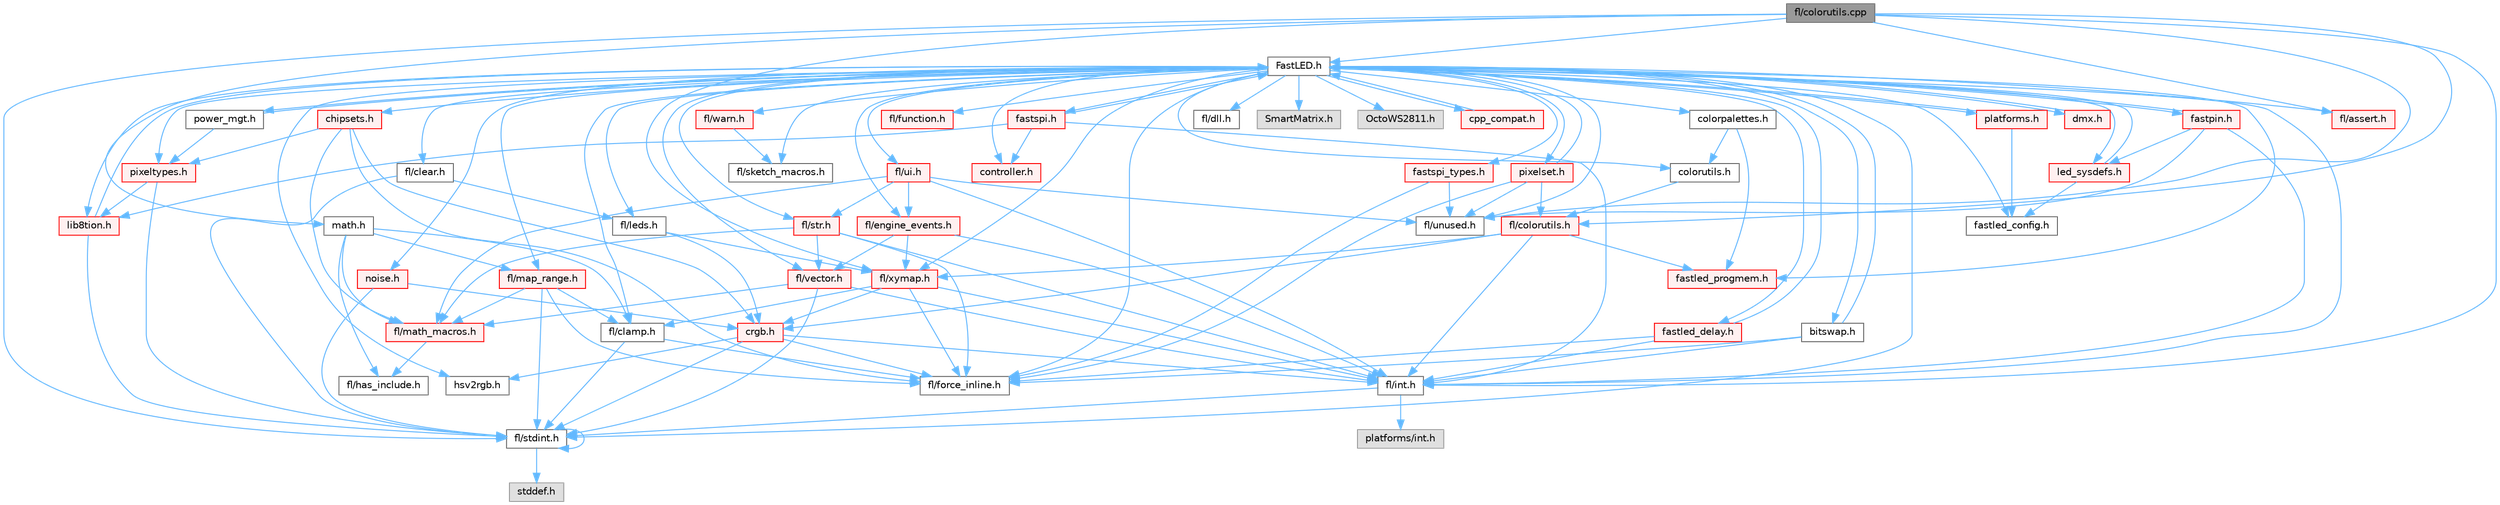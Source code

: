 digraph "fl/colorutils.cpp"
{
 // INTERACTIVE_SVG=YES
 // LATEX_PDF_SIZE
  bgcolor="transparent";
  edge [fontname=Helvetica,fontsize=10,labelfontname=Helvetica,labelfontsize=10];
  node [fontname=Helvetica,fontsize=10,shape=box,height=0.2,width=0.4];
  Node1 [id="Node000001",label="fl/colorutils.cpp",height=0.2,width=0.4,color="gray40", fillcolor="grey60", style="filled", fontcolor="black",tooltip="Misc utility functions for palettes, blending, and more."];
  Node1 -> Node2 [id="edge1_Node000001_Node000002",color="steelblue1",style="solid",tooltip=" "];
  Node2 [id="Node000002",label="fl/int.h",height=0.2,width=0.4,color="grey40", fillcolor="white", style="filled",URL="$d3/d7e/int_8h.html",tooltip=" "];
  Node2 -> Node3 [id="edge2_Node000002_Node000003",color="steelblue1",style="solid",tooltip=" "];
  Node3 [id="Node000003",label="fl/stdint.h",height=0.2,width=0.4,color="grey40", fillcolor="white", style="filled",URL="$df/dd8/stdint_8h.html",tooltip=" "];
  Node3 -> Node4 [id="edge3_Node000003_Node000004",color="steelblue1",style="solid",tooltip=" "];
  Node4 [id="Node000004",label="stddef.h",height=0.2,width=0.4,color="grey60", fillcolor="#E0E0E0", style="filled",tooltip=" "];
  Node3 -> Node3 [id="edge4_Node000003_Node000003",color="steelblue1",style="solid",tooltip=" "];
  Node2 -> Node5 [id="edge5_Node000002_Node000005",color="steelblue1",style="solid",tooltip=" "];
  Node5 [id="Node000005",label="platforms/int.h",height=0.2,width=0.4,color="grey60", fillcolor="#E0E0E0", style="filled",tooltip=" "];
  Node1 -> Node6 [id="edge6_Node000001_Node000006",color="steelblue1",style="solid",tooltip=" "];
  Node6 [id="Node000006",label="math.h",height=0.2,width=0.4,color="grey40", fillcolor="white", style="filled",URL="$df/db1/math_8h.html",tooltip=" "];
  Node6 -> Node7 [id="edge7_Node000006_Node000007",color="steelblue1",style="solid",tooltip=" "];
  Node7 [id="Node000007",label="fl/has_include.h",height=0.2,width=0.4,color="grey40", fillcolor="white", style="filled",URL="$da/d99/has__include_8h.html",tooltip=" "];
  Node6 -> Node8 [id="edge8_Node000006_Node000008",color="steelblue1",style="solid",tooltip=" "];
  Node8 [id="Node000008",label="fl/clamp.h",height=0.2,width=0.4,color="grey40", fillcolor="white", style="filled",URL="$d6/dd3/clamp_8h.html",tooltip=" "];
  Node8 -> Node3 [id="edge9_Node000008_Node000003",color="steelblue1",style="solid",tooltip=" "];
  Node8 -> Node9 [id="edge10_Node000008_Node000009",color="steelblue1",style="solid",tooltip=" "];
  Node9 [id="Node000009",label="fl/force_inline.h",height=0.2,width=0.4,color="grey40", fillcolor="white", style="filled",URL="$d4/d64/force__inline_8h.html",tooltip=" "];
  Node6 -> Node10 [id="edge11_Node000006_Node000010",color="steelblue1",style="solid",tooltip=" "];
  Node10 [id="Node000010",label="fl/map_range.h",height=0.2,width=0.4,color="red", fillcolor="#FFF0F0", style="filled",URL="$d1/d47/map__range_8h.html",tooltip=" "];
  Node10 -> Node3 [id="edge12_Node000010_Node000003",color="steelblue1",style="solid",tooltip=" "];
  Node10 -> Node8 [id="edge13_Node000010_Node000008",color="steelblue1",style="solid",tooltip=" "];
  Node10 -> Node9 [id="edge14_Node000010_Node000009",color="steelblue1",style="solid",tooltip=" "];
  Node10 -> Node11 [id="edge15_Node000010_Node000011",color="steelblue1",style="solid",tooltip=" "];
  Node11 [id="Node000011",label="fl/math_macros.h",height=0.2,width=0.4,color="red", fillcolor="#FFF0F0", style="filled",URL="$d8/db8/math__macros_8h.html",tooltip=" "];
  Node11 -> Node7 [id="edge16_Node000011_Node000007",color="steelblue1",style="solid",tooltip=" "];
  Node6 -> Node11 [id="edge17_Node000006_Node000011",color="steelblue1",style="solid",tooltip=" "];
  Node1 -> Node3 [id="edge18_Node000001_Node000003",color="steelblue1",style="solid",tooltip=" "];
  Node1 -> Node51 [id="edge19_Node000001_Node000051",color="steelblue1",style="solid",tooltip=" "];
  Node51 [id="Node000051",label="FastLED.h",height=0.2,width=0.4,color="grey40", fillcolor="white", style="filled",URL="$db/d97/_fast_l_e_d_8h.html",tooltip="central include file for FastLED, defines the CFastLED class/object"];
  Node51 -> Node3 [id="edge20_Node000051_Node000003",color="steelblue1",style="solid",tooltip=" "];
  Node51 -> Node52 [id="edge21_Node000051_Node000052",color="steelblue1",style="solid",tooltip=" "];
  Node52 [id="Node000052",label="fl/dll.h",height=0.2,width=0.4,color="grey40", fillcolor="white", style="filled",URL="$d3/d4b/dll_8h.html",tooltip="FastLED dynamic library interface - lightweight header for external callers."];
  Node51 -> Node53 [id="edge22_Node000051_Node000053",color="steelblue1",style="solid",tooltip=" "];
  Node53 [id="Node000053",label="SmartMatrix.h",height=0.2,width=0.4,color="grey60", fillcolor="#E0E0E0", style="filled",tooltip=" "];
  Node51 -> Node54 [id="edge23_Node000051_Node000054",color="steelblue1",style="solid",tooltip=" "];
  Node54 [id="Node000054",label="OctoWS2811.h",height=0.2,width=0.4,color="grey60", fillcolor="#E0E0E0", style="filled",tooltip=" "];
  Node51 -> Node9 [id="edge24_Node000051_Node000009",color="steelblue1",style="solid",tooltip=" "];
  Node51 -> Node55 [id="edge25_Node000051_Node000055",color="steelblue1",style="solid",tooltip=" "];
  Node55 [id="Node000055",label="cpp_compat.h",height=0.2,width=0.4,color="red", fillcolor="#FFF0F0", style="filled",URL="$d9/d13/cpp__compat_8h.html",tooltip="Compatibility functions based on C++ version."];
  Node55 -> Node51 [id="edge26_Node000055_Node000051",color="steelblue1",style="solid",tooltip=" "];
  Node51 -> Node57 [id="edge27_Node000051_Node000057",color="steelblue1",style="solid",tooltip=" "];
  Node57 [id="Node000057",label="fastled_config.h",height=0.2,width=0.4,color="grey40", fillcolor="white", style="filled",URL="$d5/d11/fastled__config_8h.html",tooltip="Contains definitions that can be used to configure FastLED at compile time."];
  Node51 -> Node58 [id="edge28_Node000051_Node000058",color="steelblue1",style="solid",tooltip=" "];
  Node58 [id="Node000058",label="led_sysdefs.h",height=0.2,width=0.4,color="red", fillcolor="#FFF0F0", style="filled",URL="$d9/d3e/led__sysdefs_8h.html",tooltip="Determines which platform system definitions to include."];
  Node58 -> Node51 [id="edge29_Node000058_Node000051",color="steelblue1",style="solid",tooltip=" "];
  Node58 -> Node57 [id="edge30_Node000058_Node000057",color="steelblue1",style="solid",tooltip=" "];
  Node51 -> Node60 [id="edge31_Node000051_Node000060",color="steelblue1",style="solid",tooltip=" "];
  Node60 [id="Node000060",label="fastled_delay.h",height=0.2,width=0.4,color="red", fillcolor="#FFF0F0", style="filled",URL="$d0/da8/fastled__delay_8h.html",tooltip="Utility functions and classes for managing delay cycles."];
  Node60 -> Node51 [id="edge32_Node000060_Node000051",color="steelblue1",style="solid",tooltip=" "];
  Node60 -> Node9 [id="edge33_Node000060_Node000009",color="steelblue1",style="solid",tooltip=" "];
  Node60 -> Node2 [id="edge34_Node000060_Node000002",color="steelblue1",style="solid",tooltip=" "];
  Node51 -> Node62 [id="edge35_Node000051_Node000062",color="steelblue1",style="solid",tooltip=" "];
  Node62 [id="Node000062",label="bitswap.h",height=0.2,width=0.4,color="grey40", fillcolor="white", style="filled",URL="$de/ded/bitswap_8h.html",tooltip="Functions for doing a rotation of bits/bytes used by parallel output."];
  Node62 -> Node51 [id="edge36_Node000062_Node000051",color="steelblue1",style="solid",tooltip=" "];
  Node62 -> Node9 [id="edge37_Node000062_Node000009",color="steelblue1",style="solid",tooltip=" "];
  Node62 -> Node2 [id="edge38_Node000062_Node000002",color="steelblue1",style="solid",tooltip=" "];
  Node51 -> Node63 [id="edge39_Node000051_Node000063",color="steelblue1",style="solid",tooltip=" "];
  Node63 [id="Node000063",label="controller.h",height=0.2,width=0.4,color="red", fillcolor="#FFF0F0", style="filled",URL="$d2/dd9/controller_8h.html",tooltip="deprecated: base definitions used by led controllers for writing out led data"];
  Node51 -> Node119 [id="edge40_Node000051_Node000119",color="steelblue1",style="solid",tooltip=" "];
  Node119 [id="Node000119",label="fastpin.h",height=0.2,width=0.4,color="red", fillcolor="#FFF0F0", style="filled",URL="$db/d65/fastpin_8h.html",tooltip="Class base definitions for defining fast pin access."];
  Node119 -> Node51 [id="edge41_Node000119_Node000051",color="steelblue1",style="solid",tooltip=" "];
  Node119 -> Node58 [id="edge42_Node000119_Node000058",color="steelblue1",style="solid",tooltip=" "];
  Node119 -> Node32 [id="edge43_Node000119_Node000032",color="steelblue1",style="solid",tooltip=" "];
  Node32 [id="Node000032",label="fl/unused.h",height=0.2,width=0.4,color="grey40", fillcolor="white", style="filled",URL="$d8/d4b/unused_8h.html",tooltip=" "];
  Node119 -> Node2 [id="edge44_Node000119_Node000002",color="steelblue1",style="solid",tooltip=" "];
  Node51 -> Node120 [id="edge45_Node000051_Node000120",color="steelblue1",style="solid",tooltip=" "];
  Node120 [id="Node000120",label="fastspi_types.h",height=0.2,width=0.4,color="red", fillcolor="#FFF0F0", style="filled",URL="$d2/ddb/fastspi__types_8h.html",tooltip="Data types and constants used by SPI interfaces."];
  Node120 -> Node9 [id="edge46_Node000120_Node000009",color="steelblue1",style="solid",tooltip=" "];
  Node120 -> Node32 [id="edge47_Node000120_Node000032",color="steelblue1",style="solid",tooltip=" "];
  Node51 -> Node121 [id="edge48_Node000051_Node000121",color="steelblue1",style="solid",tooltip=" "];
  Node121 [id="Node000121",label="dmx.h",height=0.2,width=0.4,color="red", fillcolor="#FFF0F0", style="filled",URL="$d3/de1/dmx_8h.html",tooltip="Defines the DMX512-based LED controllers."];
  Node121 -> Node51 [id="edge49_Node000121_Node000051",color="steelblue1",style="solid",tooltip=" "];
  Node51 -> Node124 [id="edge50_Node000051_Node000124",color="steelblue1",style="solid",tooltip=" "];
  Node124 [id="Node000124",label="platforms.h",height=0.2,width=0.4,color="red", fillcolor="#FFF0F0", style="filled",URL="$da/dc9/platforms_8h.html",tooltip="Determines which platforms headers to include."];
  Node124 -> Node51 [id="edge51_Node000124_Node000051",color="steelblue1",style="solid",tooltip=" "];
  Node124 -> Node57 [id="edge52_Node000124_Node000057",color="steelblue1",style="solid",tooltip=" "];
  Node51 -> Node73 [id="edge53_Node000051_Node000073",color="steelblue1",style="solid",tooltip=" "];
  Node73 [id="Node000073",label="fastled_progmem.h",height=0.2,width=0.4,color="red", fillcolor="#FFF0F0", style="filled",URL="$df/dab/fastled__progmem_8h.html",tooltip="Wrapper definitions to allow seamless use of PROGMEM in environments that have it."];
  Node51 -> Node66 [id="edge54_Node000051_Node000066",color="steelblue1",style="solid",tooltip=" "];
  Node66 [id="Node000066",label="lib8tion.h",height=0.2,width=0.4,color="red", fillcolor="#FFF0F0", style="filled",URL="$df/da5/lib8tion_8h.html",tooltip="Fast, efficient 8-bit math functions specifically designed for high-performance LED programming."];
  Node66 -> Node51 [id="edge55_Node000066_Node000051",color="steelblue1",style="solid",tooltip=" "];
  Node66 -> Node3 [id="edge56_Node000066_Node000003",color="steelblue1",style="solid",tooltip=" "];
  Node51 -> Node65 [id="edge57_Node000051_Node000065",color="steelblue1",style="solid",tooltip=" "];
  Node65 [id="Node000065",label="pixeltypes.h",height=0.2,width=0.4,color="red", fillcolor="#FFF0F0", style="filled",URL="$d2/dba/pixeltypes_8h.html",tooltip="Includes defintions for RGB and HSV pixels."];
  Node65 -> Node3 [id="edge58_Node000065_Node000003",color="steelblue1",style="solid",tooltip=" "];
  Node65 -> Node66 [id="edge59_Node000065_Node000066",color="steelblue1",style="solid",tooltip=" "];
  Node51 -> Node80 [id="edge60_Node000051_Node000080",color="steelblue1",style="solid",tooltip=" "];
  Node80 [id="Node000080",label="hsv2rgb.h",height=0.2,width=0.4,color="grey40", fillcolor="white", style="filled",URL="$de/d9a/hsv2rgb_8h.html",tooltip="Functions to convert from the HSV colorspace to the RGB colorspace."];
  Node51 -> Node126 [id="edge61_Node000051_Node000126",color="steelblue1",style="solid",tooltip=" "];
  Node126 [id="Node000126",label="colorutils.h",height=0.2,width=0.4,color="grey40", fillcolor="white", style="filled",URL="$d1/dfb/colorutils_8h.html",tooltip=" "];
  Node126 -> Node127 [id="edge62_Node000126_Node000127",color="steelblue1",style="solid",tooltip=" "];
  Node127 [id="Node000127",label="fl/colorutils.h",height=0.2,width=0.4,color="red", fillcolor="#FFF0F0", style="filled",URL="$d7/df9/fl_2colorutils_8h.html",tooltip="Utility functions for color fill, palettes, blending, and more."];
  Node127 -> Node2 [id="edge63_Node000127_Node000002",color="steelblue1",style="solid",tooltip=" "];
  Node127 -> Node76 [id="edge64_Node000127_Node000076",color="steelblue1",style="solid",tooltip=" "];
  Node76 [id="Node000076",label="crgb.h",height=0.2,width=0.4,color="red", fillcolor="#FFF0F0", style="filled",URL="$db/dd1/crgb_8h.html",tooltip="Defines the red, green, and blue (RGB) pixel struct."];
  Node76 -> Node3 [id="edge65_Node000076_Node000003",color="steelblue1",style="solid",tooltip=" "];
  Node76 -> Node2 [id="edge66_Node000076_Node000002",color="steelblue1",style="solid",tooltip=" "];
  Node76 -> Node9 [id="edge67_Node000076_Node000009",color="steelblue1",style="solid",tooltip=" "];
  Node76 -> Node80 [id="edge68_Node000076_Node000080",color="steelblue1",style="solid",tooltip=" "];
  Node127 -> Node73 [id="edge69_Node000127_Node000073",color="steelblue1",style="solid",tooltip=" "];
  Node127 -> Node116 [id="edge70_Node000127_Node000116",color="steelblue1",style="solid",tooltip=" "];
  Node116 [id="Node000116",label="fl/xymap.h",height=0.2,width=0.4,color="red", fillcolor="#FFF0F0", style="filled",URL="$da/d61/xymap_8h.html",tooltip=" "];
  Node116 -> Node2 [id="edge71_Node000116_Node000002",color="steelblue1",style="solid",tooltip=" "];
  Node116 -> Node9 [id="edge72_Node000116_Node000009",color="steelblue1",style="solid",tooltip=" "];
  Node116 -> Node76 [id="edge73_Node000116_Node000076",color="steelblue1",style="solid",tooltip=" "];
  Node116 -> Node8 [id="edge74_Node000116_Node000008",color="steelblue1",style="solid",tooltip=" "];
  Node51 -> Node131 [id="edge75_Node000051_Node000131",color="steelblue1",style="solid",tooltip=" "];
  Node131 [id="Node000131",label="pixelset.h",height=0.2,width=0.4,color="red", fillcolor="#FFF0F0", style="filled",URL="$d4/d46/pixelset_8h.html",tooltip="Declares classes for managing logical groups of LEDs."];
  Node131 -> Node9 [id="edge76_Node000131_Node000009",color="steelblue1",style="solid",tooltip=" "];
  Node131 -> Node32 [id="edge77_Node000131_Node000032",color="steelblue1",style="solid",tooltip=" "];
  Node131 -> Node127 [id="edge78_Node000131_Node000127",color="steelblue1",style="solid",tooltip=" "];
  Node131 -> Node51 [id="edge79_Node000131_Node000051",color="steelblue1",style="solid",tooltip=" "];
  Node51 -> Node132 [id="edge80_Node000051_Node000132",color="steelblue1",style="solid",tooltip=" "];
  Node132 [id="Node000132",label="colorpalettes.h",height=0.2,width=0.4,color="grey40", fillcolor="white", style="filled",URL="$dc/dcc/colorpalettes_8h.html",tooltip="Declarations for the predefined color palettes supplied by FastLED."];
  Node132 -> Node126 [id="edge81_Node000132_Node000126",color="steelblue1",style="solid",tooltip=" "];
  Node132 -> Node73 [id="edge82_Node000132_Node000073",color="steelblue1",style="solid",tooltip=" "];
  Node51 -> Node133 [id="edge83_Node000051_Node000133",color="steelblue1",style="solid",tooltip=" "];
  Node133 [id="Node000133",label="noise.h",height=0.2,width=0.4,color="red", fillcolor="#FFF0F0", style="filled",URL="$d1/d31/noise_8h.html",tooltip="Functions to generate and fill arrays with noise."];
  Node133 -> Node3 [id="edge84_Node000133_Node000003",color="steelblue1",style="solid",tooltip=" "];
  Node133 -> Node76 [id="edge85_Node000133_Node000076",color="steelblue1",style="solid",tooltip=" "];
  Node51 -> Node134 [id="edge86_Node000051_Node000134",color="steelblue1",style="solid",tooltip=" "];
  Node134 [id="Node000134",label="power_mgt.h",height=0.2,width=0.4,color="grey40", fillcolor="white", style="filled",URL="$dc/d5b/power__mgt_8h.html",tooltip="Functions to limit the power used by FastLED."];
  Node134 -> Node51 [id="edge87_Node000134_Node000051",color="steelblue1",style="solid",tooltip=" "];
  Node134 -> Node65 [id="edge88_Node000134_Node000065",color="steelblue1",style="solid",tooltip=" "];
  Node51 -> Node135 [id="edge89_Node000051_Node000135",color="steelblue1",style="solid",tooltip=" "];
  Node135 [id="Node000135",label="fastspi.h",height=0.2,width=0.4,color="red", fillcolor="#FFF0F0", style="filled",URL="$d6/ddc/fastspi_8h.html",tooltip="Serial peripheral interface (SPI) definitions per platform."];
  Node135 -> Node51 [id="edge90_Node000135_Node000051",color="steelblue1",style="solid",tooltip=" "];
  Node135 -> Node63 [id="edge91_Node000135_Node000063",color="steelblue1",style="solid",tooltip=" "];
  Node135 -> Node66 [id="edge92_Node000135_Node000066",color="steelblue1",style="solid",tooltip=" "];
  Node135 -> Node2 [id="edge93_Node000135_Node000002",color="steelblue1",style="solid",tooltip=" "];
  Node51 -> Node137 [id="edge94_Node000051_Node000137",color="steelblue1",style="solid",tooltip=" "];
  Node137 [id="Node000137",label="chipsets.h",height=0.2,width=0.4,color="red", fillcolor="#FFF0F0", style="filled",URL="$db/d66/chipsets_8h.html",tooltip="Contains the bulk of the definitions for the various LED chipsets supported."];
  Node137 -> Node65 [id="edge95_Node000137_Node000065",color="steelblue1",style="solid",tooltip=" "];
  Node137 -> Node9 [id="edge96_Node000137_Node000009",color="steelblue1",style="solid",tooltip=" "];
  Node137 -> Node76 [id="edge97_Node000137_Node000076",color="steelblue1",style="solid",tooltip=" "];
  Node137 -> Node11 [id="edge98_Node000137_Node000011",color="steelblue1",style="solid",tooltip=" "];
  Node51 -> Node95 [id="edge99_Node000051_Node000095",color="steelblue1",style="solid",tooltip=" "];
  Node95 [id="Node000095",label="fl/engine_events.h",height=0.2,width=0.4,color="red", fillcolor="#FFF0F0", style="filled",URL="$db/dc0/engine__events_8h.html",tooltip=" "];
  Node95 -> Node46 [id="edge100_Node000095_Node000046",color="steelblue1",style="solid",tooltip=" "];
  Node46 [id="Node000046",label="fl/vector.h",height=0.2,width=0.4,color="red", fillcolor="#FFF0F0", style="filled",URL="$d6/d68/vector_8h.html",tooltip=" "];
  Node46 -> Node3 [id="edge101_Node000046_Node000003",color="steelblue1",style="solid",tooltip=" "];
  Node46 -> Node2 [id="edge102_Node000046_Node000002",color="steelblue1",style="solid",tooltip=" "];
  Node46 -> Node11 [id="edge103_Node000046_Node000011",color="steelblue1",style="solid",tooltip=" "];
  Node95 -> Node116 [id="edge104_Node000095_Node000116",color="steelblue1",style="solid",tooltip=" "];
  Node95 -> Node2 [id="edge105_Node000095_Node000002",color="steelblue1",style="solid",tooltip=" "];
  Node51 -> Node139 [id="edge106_Node000051_Node000139",color="steelblue1",style="solid",tooltip=" "];
  Node139 [id="Node000139",label="fl/leds.h",height=0.2,width=0.4,color="grey40", fillcolor="white", style="filled",URL="$da/d78/leds_8h.html",tooltip=" "];
  Node139 -> Node76 [id="edge107_Node000139_Node000076",color="steelblue1",style="solid",tooltip=" "];
  Node139 -> Node116 [id="edge108_Node000139_Node000116",color="steelblue1",style="solid",tooltip=" "];
  Node51 -> Node2 [id="edge109_Node000051_Node000002",color="steelblue1",style="solid",tooltip=" "];
  Node51 -> Node15 [id="edge110_Node000051_Node000015",color="steelblue1",style="solid",tooltip=" "];
  Node15 [id="Node000015",label="fl/str.h",height=0.2,width=0.4,color="red", fillcolor="#FFF0F0", style="filled",URL="$d1/d93/str_8h.html",tooltip=" "];
  Node15 -> Node2 [id="edge111_Node000015_Node000002",color="steelblue1",style="solid",tooltip=" "];
  Node15 -> Node11 [id="edge112_Node000015_Node000011",color="steelblue1",style="solid",tooltip=" "];
  Node15 -> Node46 [id="edge113_Node000015_Node000046",color="steelblue1",style="solid",tooltip=" "];
  Node15 -> Node9 [id="edge114_Node000015_Node000009",color="steelblue1",style="solid",tooltip=" "];
  Node51 -> Node116 [id="edge115_Node000051_Node000116",color="steelblue1",style="solid",tooltip=" "];
  Node51 -> Node8 [id="edge116_Node000051_Node000008",color="steelblue1",style="solid",tooltip=" "];
  Node51 -> Node10 [id="edge117_Node000051_Node000010",color="steelblue1",style="solid",tooltip=" "];
  Node51 -> Node109 [id="edge118_Node000051_Node000109",color="steelblue1",style="solid",tooltip=" "];
  Node109 [id="Node000109",label="fl/warn.h",height=0.2,width=0.4,color="red", fillcolor="#FFF0F0", style="filled",URL="$de/d77/warn_8h.html",tooltip=" "];
  Node109 -> Node112 [id="edge119_Node000109_Node000112",color="steelblue1",style="solid",tooltip=" "];
  Node112 [id="Node000112",label="fl/sketch_macros.h",height=0.2,width=0.4,color="grey40", fillcolor="white", style="filled",URL="$d1/dbc/sketch__macros_8h.html",tooltip=" "];
  Node51 -> Node99 [id="edge120_Node000051_Node000099",color="steelblue1",style="solid",tooltip=" "];
  Node99 [id="Node000099",label="fl/assert.h",height=0.2,width=0.4,color="red", fillcolor="#FFF0F0", style="filled",URL="$dc/da7/assert_8h.html",tooltip=" "];
  Node51 -> Node32 [id="edge121_Node000051_Node000032",color="steelblue1",style="solid",tooltip=" "];
  Node51 -> Node46 [id="edge122_Node000051_Node000046",color="steelblue1",style="solid",tooltip=" "];
  Node51 -> Node114 [id="edge123_Node000051_Node000114",color="steelblue1",style="solid",tooltip=" "];
  Node114 [id="Node000114",label="fl/function.h",height=0.2,width=0.4,color="red", fillcolor="#FFF0F0", style="filled",URL="$dd/d67/function_8h.html",tooltip=" "];
  Node51 -> Node140 [id="edge124_Node000051_Node000140",color="steelblue1",style="solid",tooltip=" "];
  Node140 [id="Node000140",label="fl/clear.h",height=0.2,width=0.4,color="grey40", fillcolor="white", style="filled",URL="$df/db0/clear_8h.html",tooltip=" "];
  Node140 -> Node139 [id="edge125_Node000140_Node000139",color="steelblue1",style="solid",tooltip=" "];
  Node140 -> Node3 [id="edge126_Node000140_Node000003",color="steelblue1",style="solid",tooltip=" "];
  Node51 -> Node141 [id="edge127_Node000051_Node000141",color="steelblue1",style="solid",tooltip=" "];
  Node141 [id="Node000141",label="fl/ui.h",height=0.2,width=0.4,color="red", fillcolor="#FFF0F0", style="filled",URL="$d9/d3b/ui_8h.html",tooltip=" "];
  Node141 -> Node15 [id="edge128_Node000141_Node000015",color="steelblue1",style="solid",tooltip=" "];
  Node141 -> Node2 [id="edge129_Node000141_Node000002",color="steelblue1",style="solid",tooltip=" "];
  Node141 -> Node95 [id="edge130_Node000141_Node000095",color="steelblue1",style="solid",tooltip=" "];
  Node141 -> Node11 [id="edge131_Node000141_Node000011",color="steelblue1",style="solid",tooltip=" "];
  Node141 -> Node32 [id="edge132_Node000141_Node000032",color="steelblue1",style="solid",tooltip=" "];
  Node51 -> Node112 [id="edge133_Node000051_Node000112",color="steelblue1",style="solid",tooltip=" "];
  Node1 -> Node99 [id="edge134_Node000001_Node000099",color="steelblue1",style="solid",tooltip=" "];
  Node1 -> Node127 [id="edge135_Node000001_Node000127",color="steelblue1",style="solid",tooltip=" "];
  Node1 -> Node32 [id="edge136_Node000001_Node000032",color="steelblue1",style="solid",tooltip=" "];
  Node1 -> Node116 [id="edge137_Node000001_Node000116",color="steelblue1",style="solid",tooltip=" "];
}
